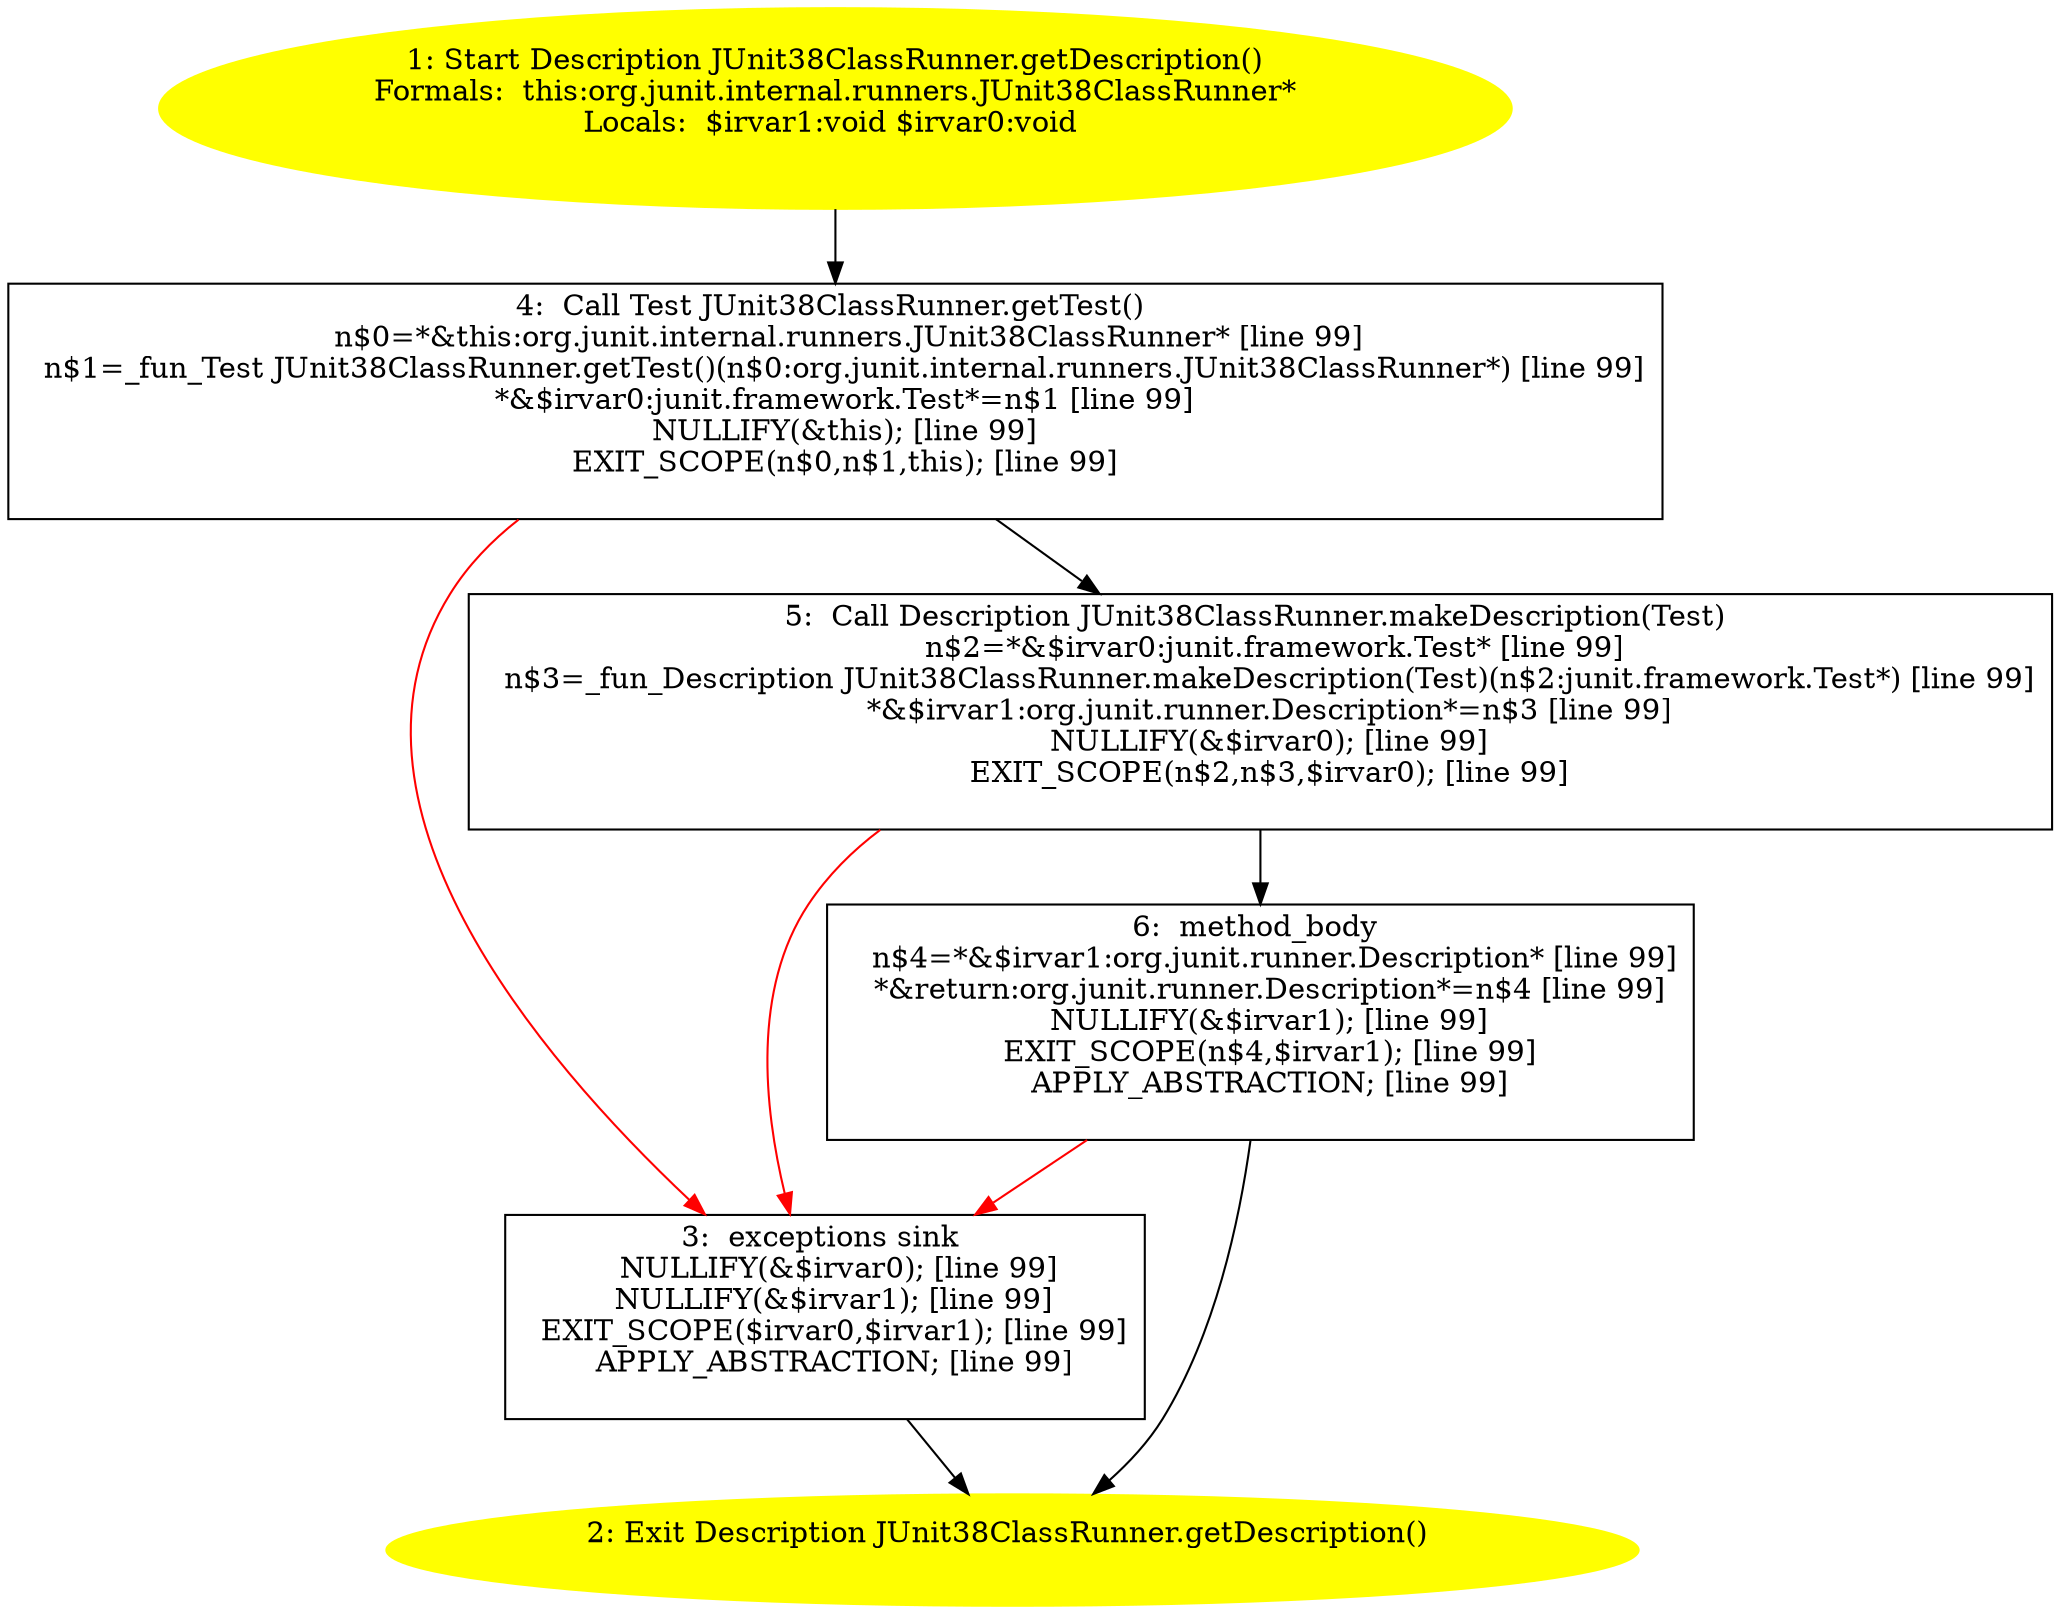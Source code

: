 /* @generated */
digraph cfg {
"org.junit.internal.runners.JUnit38ClassRunner.getDescription():org.junit.runner.Description.ec97a737b1744c44a2cf41490e9f2c69_1" [label="1: Start Description JUnit38ClassRunner.getDescription()\nFormals:  this:org.junit.internal.runners.JUnit38ClassRunner*\nLocals:  $irvar1:void $irvar0:void \n  " color=yellow style=filled]
	

	 "org.junit.internal.runners.JUnit38ClassRunner.getDescription():org.junit.runner.Description.ec97a737b1744c44a2cf41490e9f2c69_1" -> "org.junit.internal.runners.JUnit38ClassRunner.getDescription():org.junit.runner.Description.ec97a737b1744c44a2cf41490e9f2c69_4" ;
"org.junit.internal.runners.JUnit38ClassRunner.getDescription():org.junit.runner.Description.ec97a737b1744c44a2cf41490e9f2c69_2" [label="2: Exit Description JUnit38ClassRunner.getDescription() \n  " color=yellow style=filled]
	

"org.junit.internal.runners.JUnit38ClassRunner.getDescription():org.junit.runner.Description.ec97a737b1744c44a2cf41490e9f2c69_3" [label="3:  exceptions sink \n   NULLIFY(&$irvar0); [line 99]\n  NULLIFY(&$irvar1); [line 99]\n  EXIT_SCOPE($irvar0,$irvar1); [line 99]\n  APPLY_ABSTRACTION; [line 99]\n " shape="box"]
	

	 "org.junit.internal.runners.JUnit38ClassRunner.getDescription():org.junit.runner.Description.ec97a737b1744c44a2cf41490e9f2c69_3" -> "org.junit.internal.runners.JUnit38ClassRunner.getDescription():org.junit.runner.Description.ec97a737b1744c44a2cf41490e9f2c69_2" ;
"org.junit.internal.runners.JUnit38ClassRunner.getDescription():org.junit.runner.Description.ec97a737b1744c44a2cf41490e9f2c69_4" [label="4:  Call Test JUnit38ClassRunner.getTest() \n   n$0=*&this:org.junit.internal.runners.JUnit38ClassRunner* [line 99]\n  n$1=_fun_Test JUnit38ClassRunner.getTest()(n$0:org.junit.internal.runners.JUnit38ClassRunner*) [line 99]\n  *&$irvar0:junit.framework.Test*=n$1 [line 99]\n  NULLIFY(&this); [line 99]\n  EXIT_SCOPE(n$0,n$1,this); [line 99]\n " shape="box"]
	

	 "org.junit.internal.runners.JUnit38ClassRunner.getDescription():org.junit.runner.Description.ec97a737b1744c44a2cf41490e9f2c69_4" -> "org.junit.internal.runners.JUnit38ClassRunner.getDescription():org.junit.runner.Description.ec97a737b1744c44a2cf41490e9f2c69_5" ;
	 "org.junit.internal.runners.JUnit38ClassRunner.getDescription():org.junit.runner.Description.ec97a737b1744c44a2cf41490e9f2c69_4" -> "org.junit.internal.runners.JUnit38ClassRunner.getDescription():org.junit.runner.Description.ec97a737b1744c44a2cf41490e9f2c69_3" [color="red" ];
"org.junit.internal.runners.JUnit38ClassRunner.getDescription():org.junit.runner.Description.ec97a737b1744c44a2cf41490e9f2c69_5" [label="5:  Call Description JUnit38ClassRunner.makeDescription(Test) \n   n$2=*&$irvar0:junit.framework.Test* [line 99]\n  n$3=_fun_Description JUnit38ClassRunner.makeDescription(Test)(n$2:junit.framework.Test*) [line 99]\n  *&$irvar1:org.junit.runner.Description*=n$3 [line 99]\n  NULLIFY(&$irvar0); [line 99]\n  EXIT_SCOPE(n$2,n$3,$irvar0); [line 99]\n " shape="box"]
	

	 "org.junit.internal.runners.JUnit38ClassRunner.getDescription():org.junit.runner.Description.ec97a737b1744c44a2cf41490e9f2c69_5" -> "org.junit.internal.runners.JUnit38ClassRunner.getDescription():org.junit.runner.Description.ec97a737b1744c44a2cf41490e9f2c69_6" ;
	 "org.junit.internal.runners.JUnit38ClassRunner.getDescription():org.junit.runner.Description.ec97a737b1744c44a2cf41490e9f2c69_5" -> "org.junit.internal.runners.JUnit38ClassRunner.getDescription():org.junit.runner.Description.ec97a737b1744c44a2cf41490e9f2c69_3" [color="red" ];
"org.junit.internal.runners.JUnit38ClassRunner.getDescription():org.junit.runner.Description.ec97a737b1744c44a2cf41490e9f2c69_6" [label="6:  method_body \n   n$4=*&$irvar1:org.junit.runner.Description* [line 99]\n  *&return:org.junit.runner.Description*=n$4 [line 99]\n  NULLIFY(&$irvar1); [line 99]\n  EXIT_SCOPE(n$4,$irvar1); [line 99]\n  APPLY_ABSTRACTION; [line 99]\n " shape="box"]
	

	 "org.junit.internal.runners.JUnit38ClassRunner.getDescription():org.junit.runner.Description.ec97a737b1744c44a2cf41490e9f2c69_6" -> "org.junit.internal.runners.JUnit38ClassRunner.getDescription():org.junit.runner.Description.ec97a737b1744c44a2cf41490e9f2c69_2" ;
	 "org.junit.internal.runners.JUnit38ClassRunner.getDescription():org.junit.runner.Description.ec97a737b1744c44a2cf41490e9f2c69_6" -> "org.junit.internal.runners.JUnit38ClassRunner.getDescription():org.junit.runner.Description.ec97a737b1744c44a2cf41490e9f2c69_3" [color="red" ];
}
